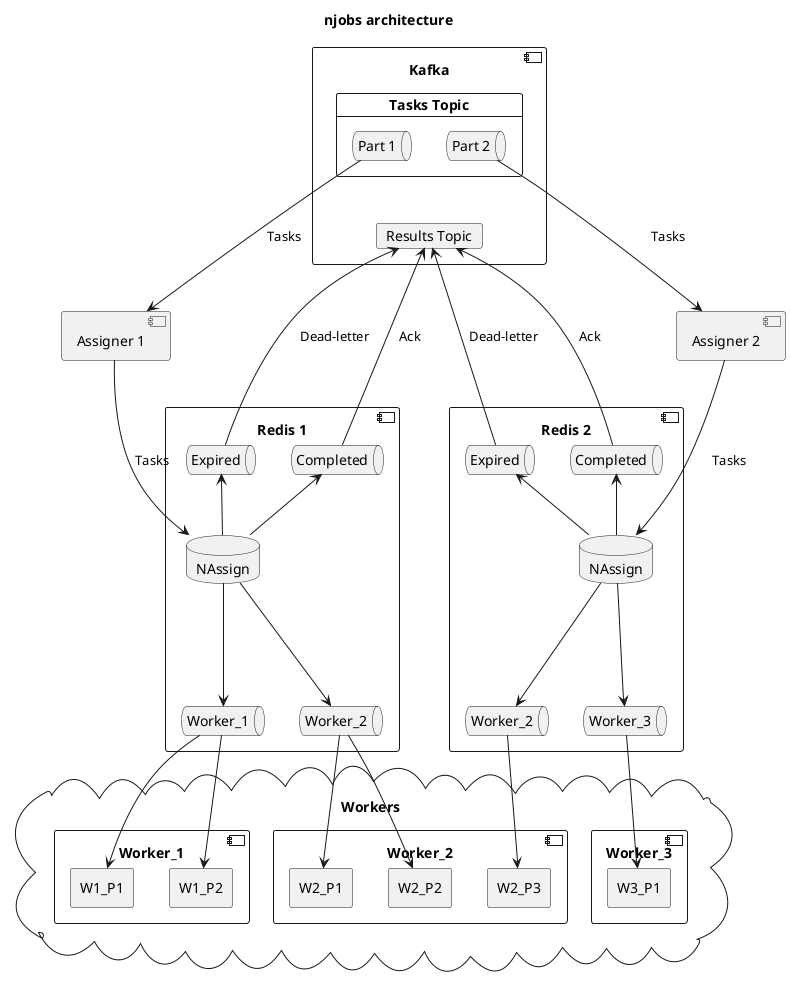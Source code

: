 @startuml
title njobs architecture

component Kafka as Kafka_K1 {
  card "Tasks Topic" as Kafka_K1_Tasks {
    queue "Part 1" as KafkaTasks_P1
    queue "Part 2" as KafkaTasks_P2
  }
  card "Results Topic" as Kafka_K1_Results {
  }
}

component "Redis 1" as Redis_I1 {
  database NAssign as Redis_I1_NAssign
  queue Expired as Redis_R1_Expired
  queue Completed as Redis_R1_Completed
  queue Worker_1 as Redis_R1_Worker_1
  queue Worker_2 as Redis_R1_Worker_2
}

component "Assigner 1" as Assigner_A1

KafkaTasks_P1 ---> Assigner_A1: Tasks
Assigner_A1 ---> Redis_I1_NAssign: Tasks
Redis_I1_NAssign ---> Redis_R1_Worker_1
Redis_I1_NAssign ---> Redis_R1_Worker_2
Redis_R1_Expired <-- Redis_I1_NAssign
Redis_R1_Completed <-- Redis_I1_NAssign

Kafka_K1_Results <-- Redis_R1_Expired: Dead-letter
Kafka_K1_Results <-- Redis_R1_Completed: Ack

cloud Workers {
    component Worker_1 {
      agent W1_P1
      agent W1_P2
    }
    component Worker_2 {
      agent W2_P1
      agent W2_P2
      agent W2_P3
    }
    component Worker_3 {
      agent W3_P1
    }
}

Redis_R1_Worker_1 --> W1_P1
Redis_R1_Worker_1 --> W1_P2

Redis_R1_Worker_2 --> W2_P1
Redis_R1_Worker_2 --> W2_P2

component "Redis 2" as Redis_I2 {
  database NAssign as Redis_I2_NAssign
  queue Expired as Redis_R2_Expired
  queue Completed as Redis_R2_Completed
  queue Worker_2 as Redis_R2_Worker_2
  queue Worker_3 as Redis_R2_Worker_3
}

component "Assigner 2" as Assigner_A2

KafkaTasks_P2 ---> Assigner_A2: Tasks
Assigner_A2 ---> Redis_I2_NAssign: Tasks
Redis_I2_NAssign ---> Redis_R2_Worker_2
Redis_I2_NAssign ---> Redis_R2_Worker_3
Redis_R2_Expired <-- Redis_I2_NAssign
Redis_R2_Completed <-- Redis_I2_NAssign

Kafka_K1_Results <-- Redis_R2_Expired: Dead-letter
Kafka_K1_Results <-- Redis_R2_Completed: Ack

Redis_R2_Worker_2 --> W2_P3
Redis_R2_Worker_3 --> W3_P1

KafkaTasks_P1 -[hidden]-> Kafka_K1_Results
KafkaTasks_P2 -[hidden]-> Kafka_K1_Results

Redis_R1_Worker_2 <-[hidden] Redis_R1_Worker_1
@enduml
